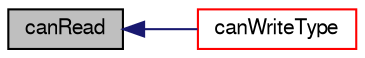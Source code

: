 digraph "canRead"
{
  bgcolor="transparent";
  edge [fontname="FreeSans",fontsize="10",labelfontname="FreeSans",labelfontsize="10"];
  node [fontname="FreeSans",fontsize="10",shape=record];
  rankdir="LR";
  Node152 [label="canRead",height=0.2,width=0.4,color="black", fillcolor="grey75", style="filled", fontcolor="black"];
  Node152 -> Node153 [dir="back",color="midnightblue",fontsize="10",style="solid",fontname="FreeSans"];
  Node153 [label="canWriteType",height=0.2,width=0.4,color="red",URL="$a21754.html#a97b4b9e1eceb26c001734f4bb5a75c33",tooltip="Can we write this file format type? "];
}
